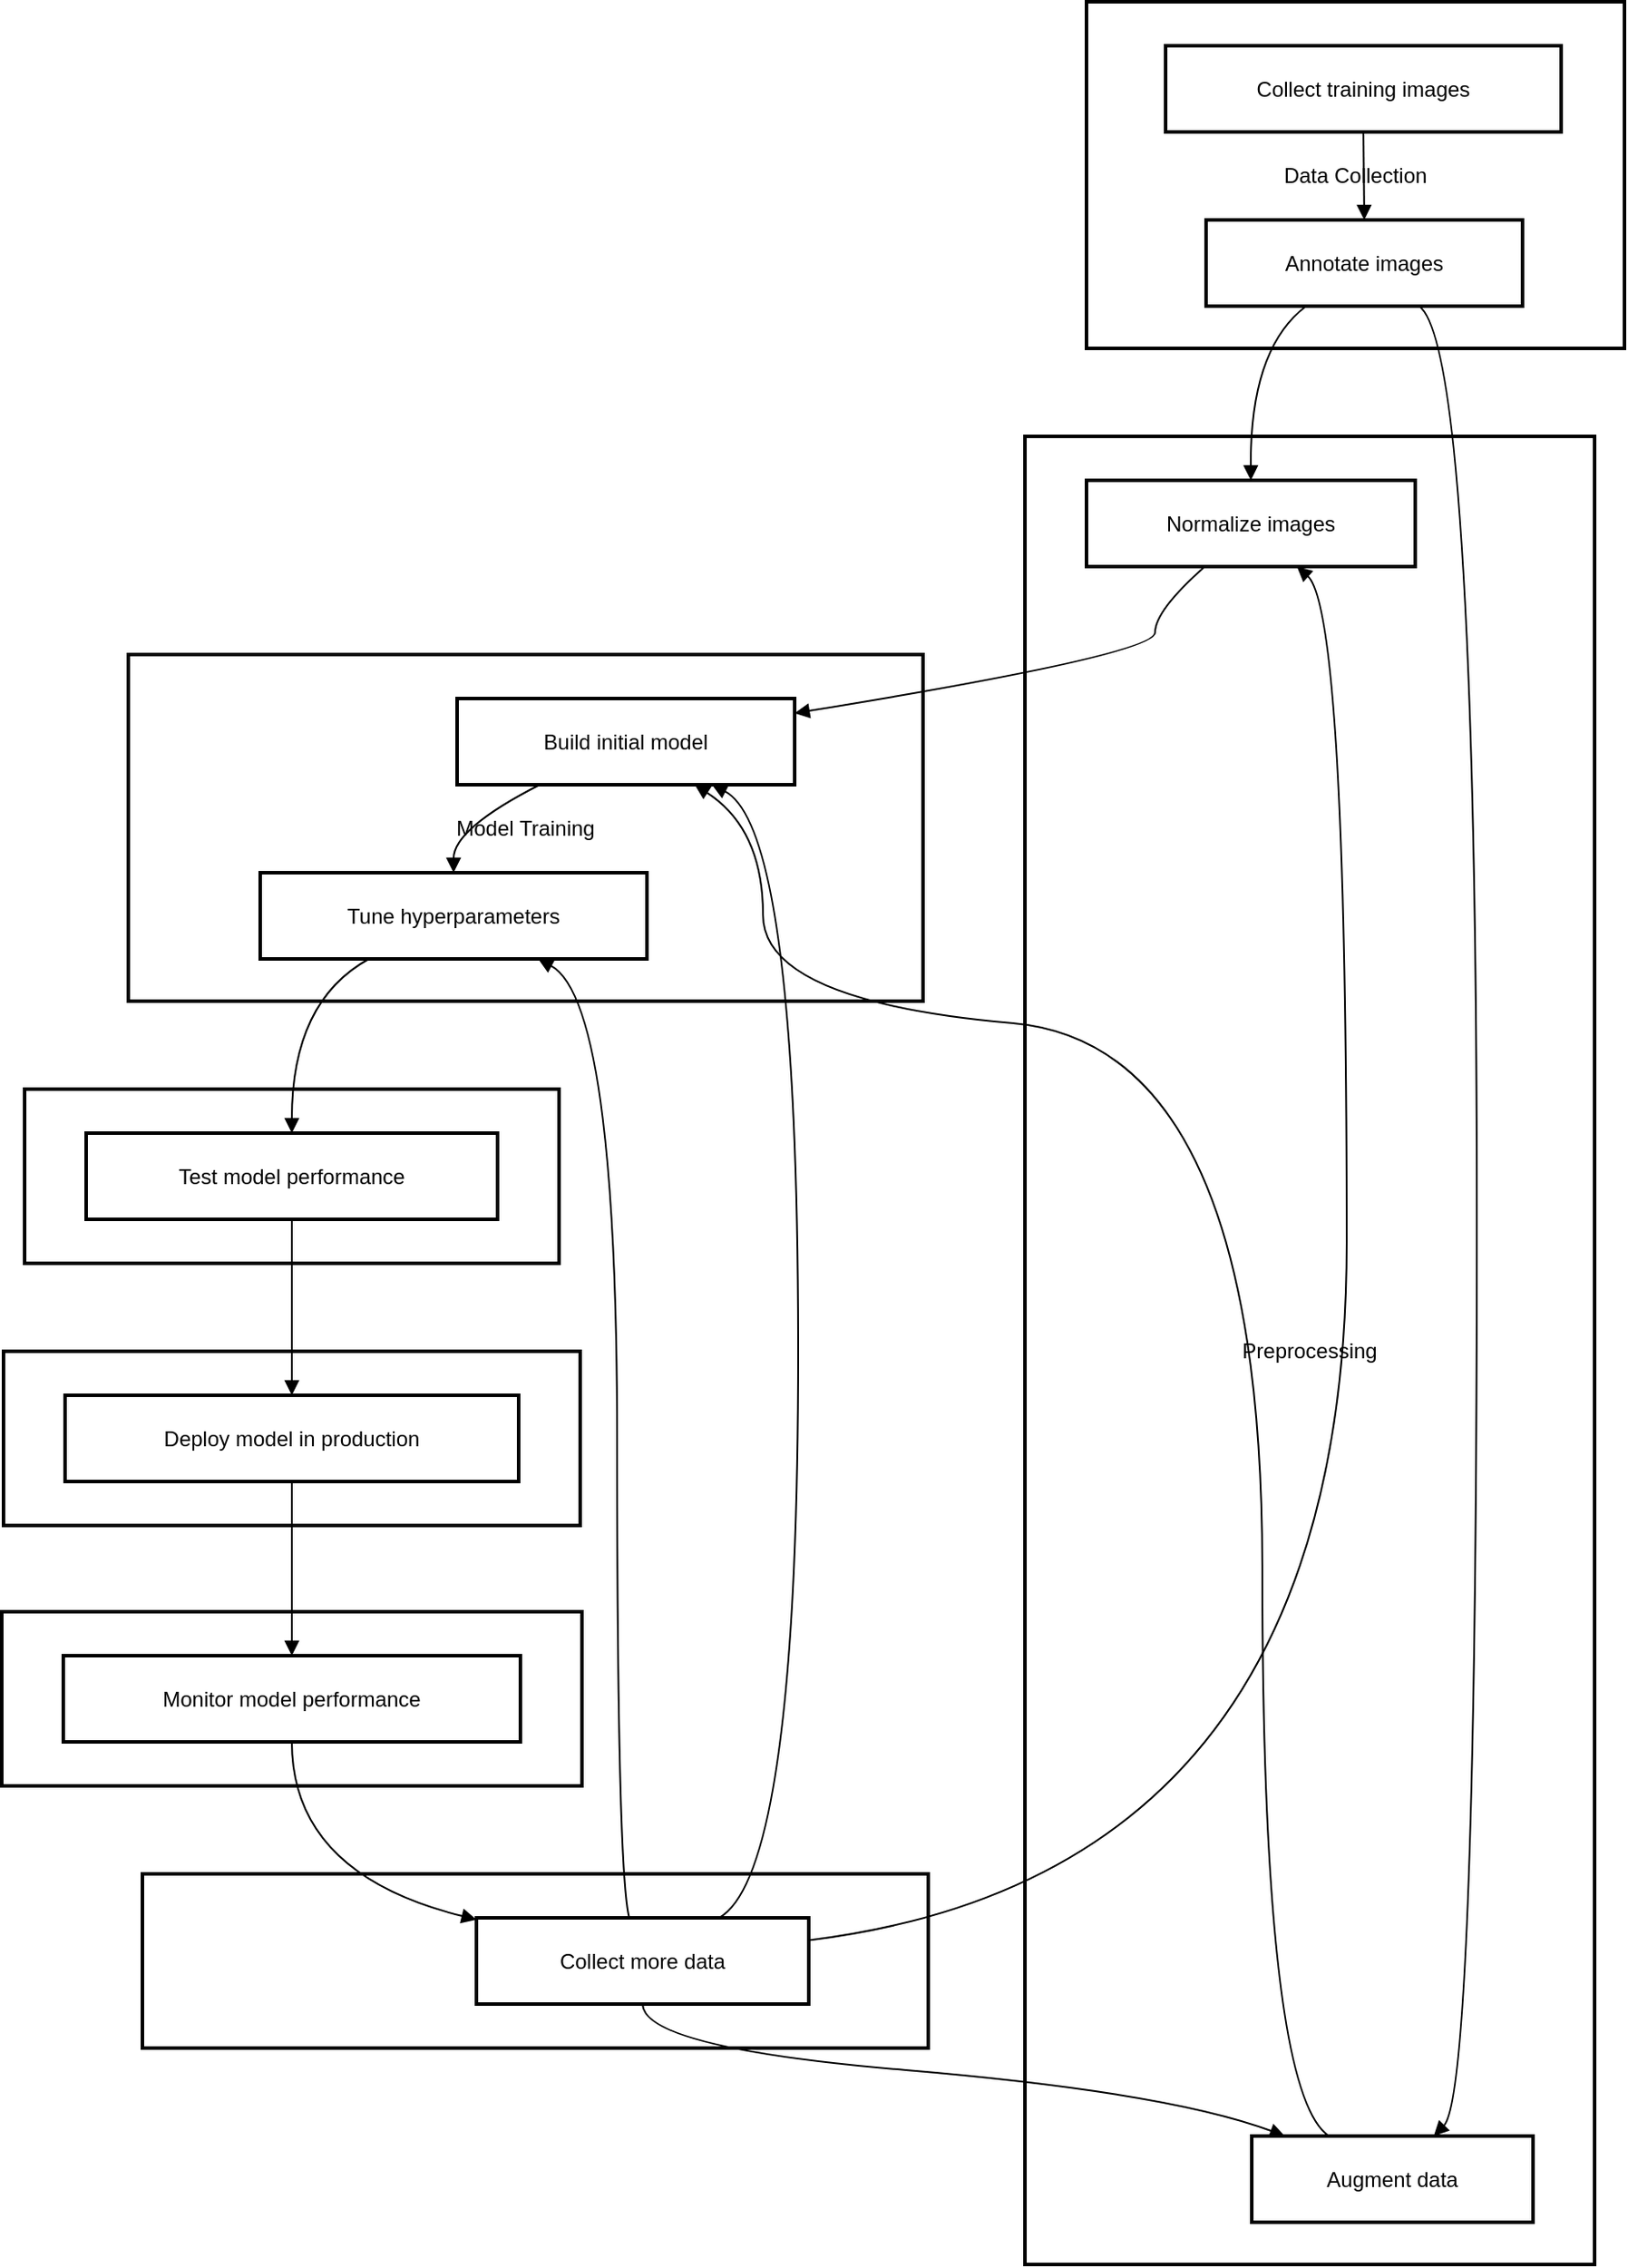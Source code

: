 <mxfile version="24.8.2">
  <diagram name="Page-1" id="lr0-X24pAP4Xt2pcBkmZ">
    <mxGraphModel>
      <root>
        <mxCell id="0" />
        <mxCell id="1" parent="0" />
        <mxCell id="2" value="Retraining" style="whiteSpace=wrap;strokeWidth=2;" vertex="1" parent="1">
          <mxGeometry x="88" y="1072" width="447" height="99" as="geometry" />
        </mxCell>
        <mxCell id="3" value="Monitoring" style="whiteSpace=wrap;strokeWidth=2;" vertex="1" parent="1">
          <mxGeometry x="8" y="923" width="330" height="99" as="geometry" />
        </mxCell>
        <mxCell id="4" value="Deployment" style="whiteSpace=wrap;strokeWidth=2;" vertex="1" parent="1">
          <mxGeometry x="9" y="775" width="328" height="99" as="geometry" />
        </mxCell>
        <mxCell id="5" value="Model Evaluation" style="whiteSpace=wrap;strokeWidth=2;" vertex="1" parent="1">
          <mxGeometry x="21" y="626" width="304" height="99" as="geometry" />
        </mxCell>
        <mxCell id="6" value="Model Training" style="whiteSpace=wrap;strokeWidth=2;" vertex="1" parent="1">
          <mxGeometry x="80" y="379" width="452" height="197" as="geometry" />
        </mxCell>
        <mxCell id="7" value="Preprocessing" style="whiteSpace=wrap;strokeWidth=2;" vertex="1" parent="1">
          <mxGeometry x="590" y="255" width="324" height="1039" as="geometry" />
        </mxCell>
        <mxCell id="8" value="Data Collection" style="whiteSpace=wrap;strokeWidth=2;" vertex="1" parent="1">
          <mxGeometry x="625" y="8" width="306" height="197" as="geometry" />
        </mxCell>
        <mxCell id="9" value="Collect training images" style="whiteSpace=wrap;strokeWidth=2;" vertex="1" parent="1">
          <mxGeometry x="670" y="33" width="225" height="49" as="geometry" />
        </mxCell>
        <mxCell id="10" value="Annotate images" style="whiteSpace=wrap;strokeWidth=2;" vertex="1" parent="1">
          <mxGeometry x="693" y="132" width="180" height="49" as="geometry" />
        </mxCell>
        <mxCell id="11" value="Normalize images" style="whiteSpace=wrap;strokeWidth=2;" vertex="1" parent="1">
          <mxGeometry x="625" y="280" width="187" height="49" as="geometry" />
        </mxCell>
        <mxCell id="12" value="Augment data" style="whiteSpace=wrap;strokeWidth=2;" vertex="1" parent="1">
          <mxGeometry x="719" y="1221" width="160" height="49" as="geometry" />
        </mxCell>
        <mxCell id="13" value="Build initial model" style="whiteSpace=wrap;strokeWidth=2;" vertex="1" parent="1">
          <mxGeometry x="267" y="404" width="192" height="49" as="geometry" />
        </mxCell>
        <mxCell id="14" value="Tune hyperparameters" style="whiteSpace=wrap;strokeWidth=2;" vertex="1" parent="1">
          <mxGeometry x="155" y="503" width="220" height="49" as="geometry" />
        </mxCell>
        <mxCell id="15" value="Test model performance" style="whiteSpace=wrap;strokeWidth=2;" vertex="1" parent="1">
          <mxGeometry x="56" y="651" width="234" height="49" as="geometry" />
        </mxCell>
        <mxCell id="16" value="Deploy model in production" style="whiteSpace=wrap;strokeWidth=2;" vertex="1" parent="1">
          <mxGeometry x="44" y="800" width="258" height="49" as="geometry" />
        </mxCell>
        <mxCell id="17" value="Monitor model performance" style="whiteSpace=wrap;strokeWidth=2;" vertex="1" parent="1">
          <mxGeometry x="43" y="948" width="260" height="49" as="geometry" />
        </mxCell>
        <mxCell id="18" value="Collect more data" style="whiteSpace=wrap;strokeWidth=2;" vertex="1" parent="1">
          <mxGeometry x="278" y="1097" width="189" height="49" as="geometry" />
        </mxCell>
        <mxCell id="19" value="" style="curved=1;startArrow=none;endArrow=block;exitX=0.5;exitY=0.99;entryX=0.5;entryY=-0.01;" edge="1" parent="1" source="9" target="10">
          <mxGeometry relative="1" as="geometry">
            <Array as="points" />
          </mxGeometry>
        </mxCell>
        <mxCell id="20" value="" style="curved=1;startArrow=none;endArrow=block;exitX=0.32;exitY=0.99;entryX=0.5;entryY=0.01;" edge="1" parent="1" source="10" target="11">
          <mxGeometry relative="1" as="geometry">
            <Array as="points">
              <mxPoint x="718" y="205" />
            </Array>
          </mxGeometry>
        </mxCell>
        <mxCell id="21" value="" style="curved=1;startArrow=none;endArrow=block;exitX=0.67;exitY=0.99;entryX=0.65;entryY=-0.01;" edge="1" parent="1" source="10" target="12">
          <mxGeometry relative="1" as="geometry">
            <Array as="points">
              <mxPoint x="847" y="205" />
              <mxPoint x="847" y="1196" />
            </Array>
          </mxGeometry>
        </mxCell>
        <mxCell id="22" value="" style="curved=1;startArrow=none;endArrow=block;exitX=0.36;exitY=1;entryX=1;entryY=0.17;" edge="1" parent="1" source="11" target="13">
          <mxGeometry relative="1" as="geometry">
            <Array as="points">
              <mxPoint x="664" y="354" />
              <mxPoint x="664" y="379" />
            </Array>
          </mxGeometry>
        </mxCell>
        <mxCell id="23" value="" style="curved=1;startArrow=none;endArrow=block;exitX=0.27;exitY=-0.01;entryX=0.7;entryY=0.99;" edge="1" parent="1" source="12" target="13">
          <mxGeometry relative="1" as="geometry">
            <Array as="points">
              <mxPoint x="725" y="1196" />
              <mxPoint x="725" y="601" />
              <mxPoint x="441" y="576" />
              <mxPoint x="441" y="478" />
            </Array>
          </mxGeometry>
        </mxCell>
        <mxCell id="24" value="" style="curved=1;startArrow=none;endArrow=block;exitX=0.25;exitY=0.99;entryX=0.5;entryY=-0.01;" edge="1" parent="1" source="13" target="14">
          <mxGeometry relative="1" as="geometry">
            <Array as="points">
              <mxPoint x="265" y="478" />
            </Array>
          </mxGeometry>
        </mxCell>
        <mxCell id="25" value="" style="curved=1;startArrow=none;endArrow=block;exitX=0.29;exitY=0.98;entryX=0.5;entryY=0;" edge="1" parent="1" source="14" target="15">
          <mxGeometry relative="1" as="geometry">
            <Array as="points">
              <mxPoint x="173" y="576" />
            </Array>
          </mxGeometry>
        </mxCell>
        <mxCell id="26" value="" style="curved=1;startArrow=none;endArrow=block;exitX=0.5;exitY=1;entryX=0.5;entryY=0;" edge="1" parent="1" source="15" target="16">
          <mxGeometry relative="1" as="geometry">
            <Array as="points" />
          </mxGeometry>
        </mxCell>
        <mxCell id="27" value="" style="curved=1;startArrow=none;endArrow=block;exitX=0.5;exitY=0.99;entryX=0.5;entryY=0.01;" edge="1" parent="1" source="16" target="17">
          <mxGeometry relative="1" as="geometry">
            <Array as="points" />
          </mxGeometry>
        </mxCell>
        <mxCell id="28" value="" style="curved=1;startArrow=none;endArrow=block;exitX=0.5;exitY=1;entryX=0;entryY=0.02;" edge="1" parent="1" source="17" target="18">
          <mxGeometry relative="1" as="geometry">
            <Array as="points">
              <mxPoint x="173" y="1072" />
            </Array>
          </mxGeometry>
        </mxCell>
        <mxCell id="29" value="" style="curved=1;startArrow=none;endArrow=block;exitX=1;exitY=0.26;entryX=0.64;entryY=1;" edge="1" parent="1" source="18" target="11">
          <mxGeometry relative="1" as="geometry">
            <Array as="points">
              <mxPoint x="773" y="1072" />
              <mxPoint x="773" y="354" />
            </Array>
          </mxGeometry>
        </mxCell>
        <mxCell id="30" value="" style="curved=1;startArrow=none;endArrow=block;exitX=0.5;exitY=0.99;entryX=0.11;entryY=-0.01;" edge="1" parent="1" source="18" target="12">
          <mxGeometry relative="1" as="geometry">
            <Array as="points">
              <mxPoint x="373" y="1171" />
              <mxPoint x="671" y="1196" />
            </Array>
          </mxGeometry>
        </mxCell>
        <mxCell id="31" value="" style="curved=1;startArrow=none;endArrow=block;exitX=0.73;exitY=0;entryX=0.75;entryY=0.99;" edge="1" parent="1" source="18" target="13">
          <mxGeometry relative="1" as="geometry">
            <Array as="points">
              <mxPoint x="461" y="1072" />
              <mxPoint x="461" y="478" />
            </Array>
          </mxGeometry>
        </mxCell>
        <mxCell id="32" value="" style="curved=1;startArrow=none;endArrow=block;exitX=0.46;exitY=0;entryX=0.71;entryY=0.98;" edge="1" parent="1" source="18" target="14">
          <mxGeometry relative="1" as="geometry">
            <Array as="points">
              <mxPoint x="358" y="1072" />
              <mxPoint x="358" y="576" />
            </Array>
          </mxGeometry>
        </mxCell>
      </root>
    </mxGraphModel>
  </diagram>
</mxfile>
